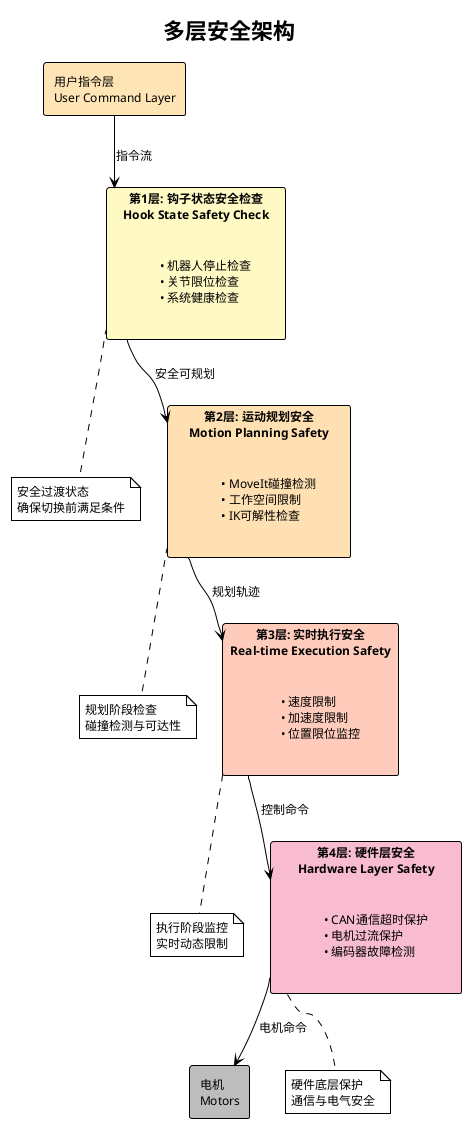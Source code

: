 @startuml Safety_Architecture
!theme plain
title 多层安全架构

skinparam backgroundColor #FFFFFF
skinparam defaultFontSize 12

rectangle "用户指令层\nUser Command Layer" as User #FFE4B5

rectangle "第1层: 钩子状态安全检查\nHook State Safety Check" as Layer1 #FFF9C4 {
  label "• 机器人停止检查\n• 关节限位检查\n• 系统健康检查"
}

rectangle "第2层: 运动规划安全\nMotion Planning Safety" as Layer2 #FFE0B2 {
  label "• MoveIt碰撞检测\n• 工作空间限制\n• IK可解性检查"
}

rectangle "第3层: 实时执行安全\nReal-time Execution Safety" as Layer3 #FFCCBC {
  label "• 速度限制\n• 加速度限制\n• 位置限位监控"
}

rectangle "第4层: 硬件层安全\nHardware Layer Safety" as Layer4 #F8BBD0 {
  label "• CAN通信超时保护\n• 电机过流保护\n• 编码器故障检测"
}

rectangle "电机\nMotors" as Motors #BDBDBD

User --> Layer1 : 指令流
Layer1 --> Layer2 : 安全可规划
Layer2 --> Layer3 : 规划轨迹
Layer3 --> Layer4 : 控制命令
Layer4 --> Motors : 电机命令

note bottom of Layer1
安全过渡状态
确保切换前满足条件
end note

note bottom of Layer2
规划阶段检查
碰撞检测与可达性
end note

note bottom of Layer3
执行阶段监控
实时动态限制
end note

note bottom of Layer4
硬件底层保护
通信与电气安全
end note

@enduml
